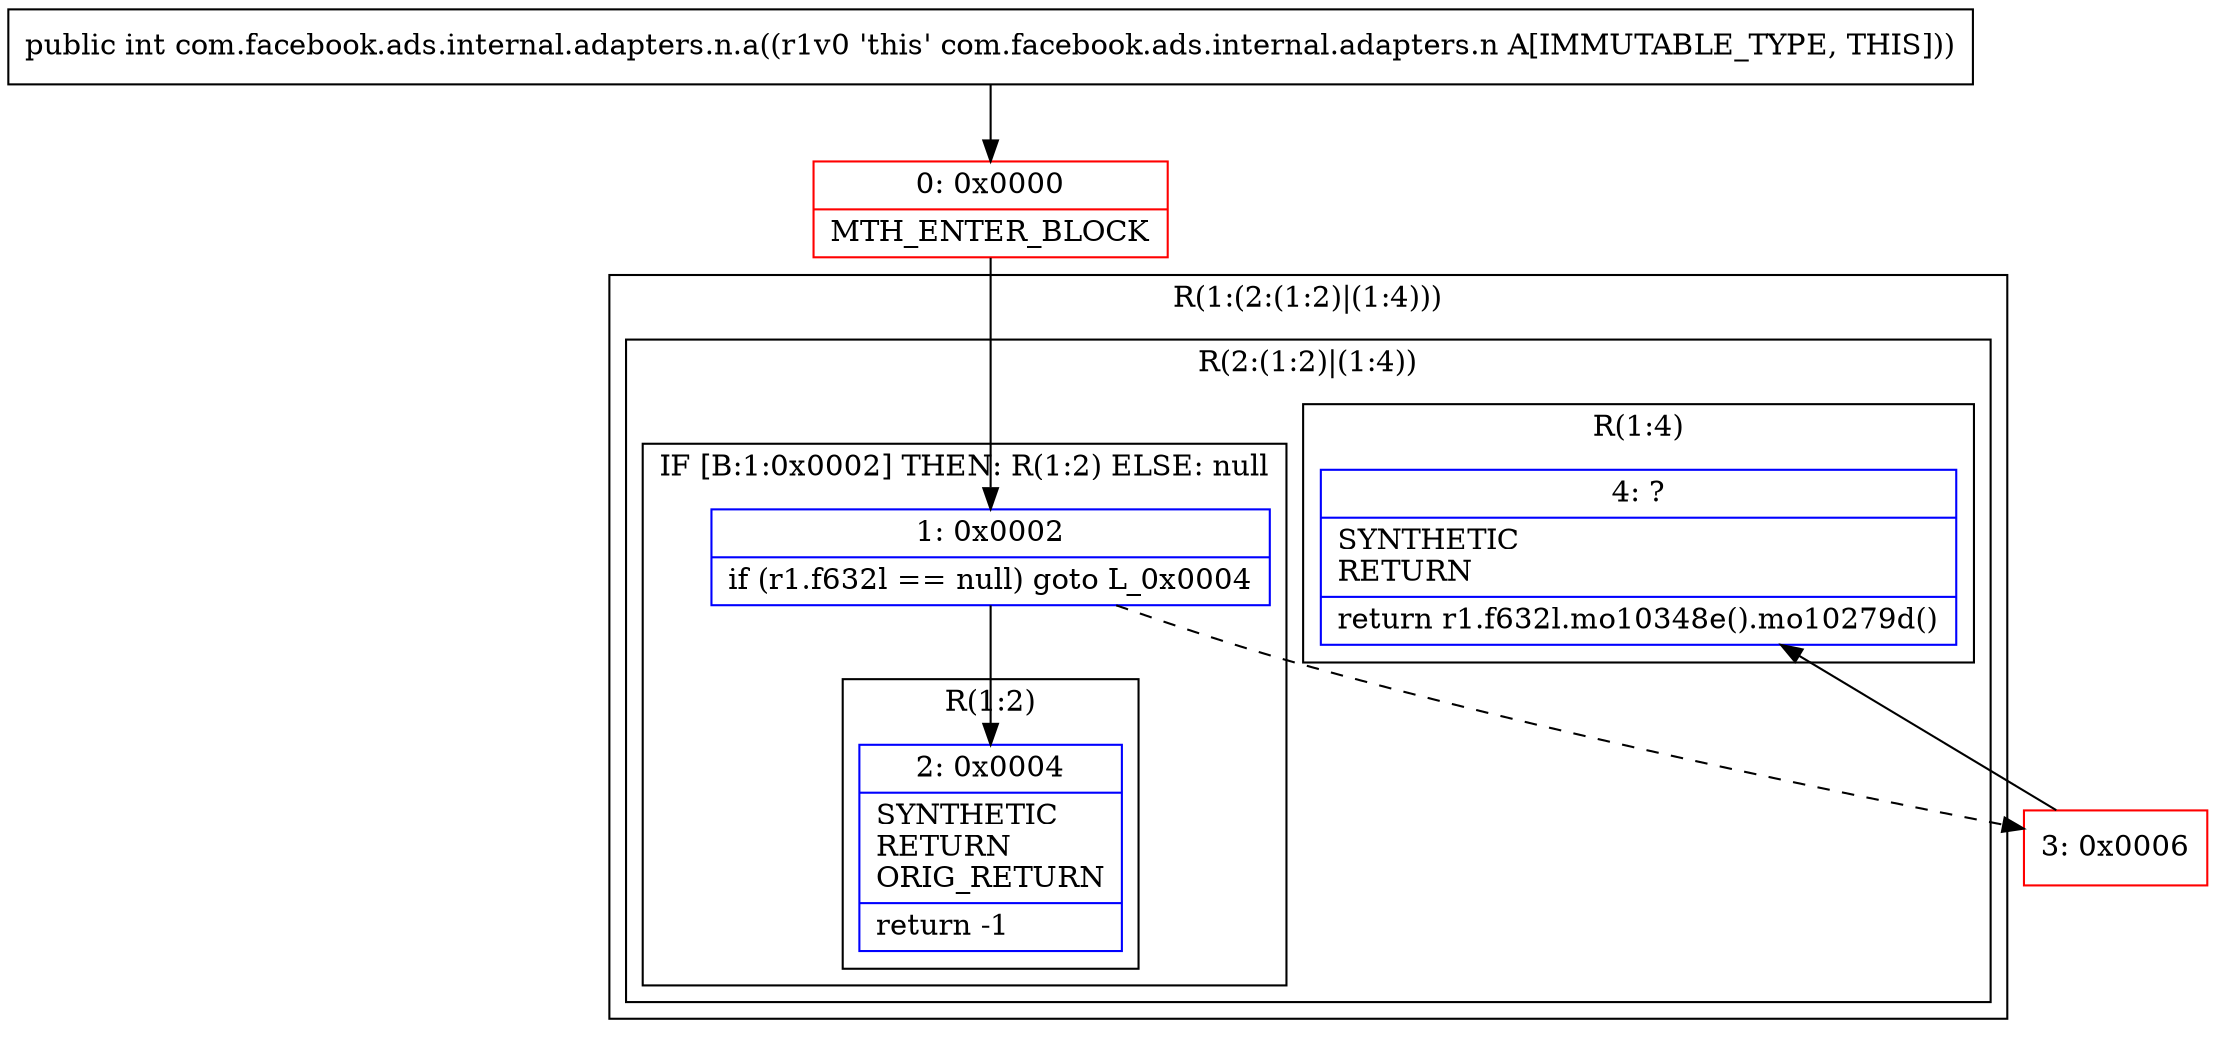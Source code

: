 digraph "CFG forcom.facebook.ads.internal.adapters.n.a()I" {
subgraph cluster_Region_1590696786 {
label = "R(1:(2:(1:2)|(1:4)))";
node [shape=record,color=blue];
subgraph cluster_Region_1202141735 {
label = "R(2:(1:2)|(1:4))";
node [shape=record,color=blue];
subgraph cluster_IfRegion_1766304887 {
label = "IF [B:1:0x0002] THEN: R(1:2) ELSE: null";
node [shape=record,color=blue];
Node_1 [shape=record,label="{1\:\ 0x0002|if (r1.f632l == null) goto L_0x0004\l}"];
subgraph cluster_Region_928885997 {
label = "R(1:2)";
node [shape=record,color=blue];
Node_2 [shape=record,label="{2\:\ 0x0004|SYNTHETIC\lRETURN\lORIG_RETURN\l|return \-1\l}"];
}
}
subgraph cluster_Region_1762212831 {
label = "R(1:4)";
node [shape=record,color=blue];
Node_4 [shape=record,label="{4\:\ ?|SYNTHETIC\lRETURN\l|return r1.f632l.mo10348e().mo10279d()\l}"];
}
}
}
Node_0 [shape=record,color=red,label="{0\:\ 0x0000|MTH_ENTER_BLOCK\l}"];
Node_3 [shape=record,color=red,label="{3\:\ 0x0006}"];
MethodNode[shape=record,label="{public int com.facebook.ads.internal.adapters.n.a((r1v0 'this' com.facebook.ads.internal.adapters.n A[IMMUTABLE_TYPE, THIS])) }"];
MethodNode -> Node_0;
Node_1 -> Node_2;
Node_1 -> Node_3[style=dashed];
Node_0 -> Node_1;
Node_3 -> Node_4;
}

